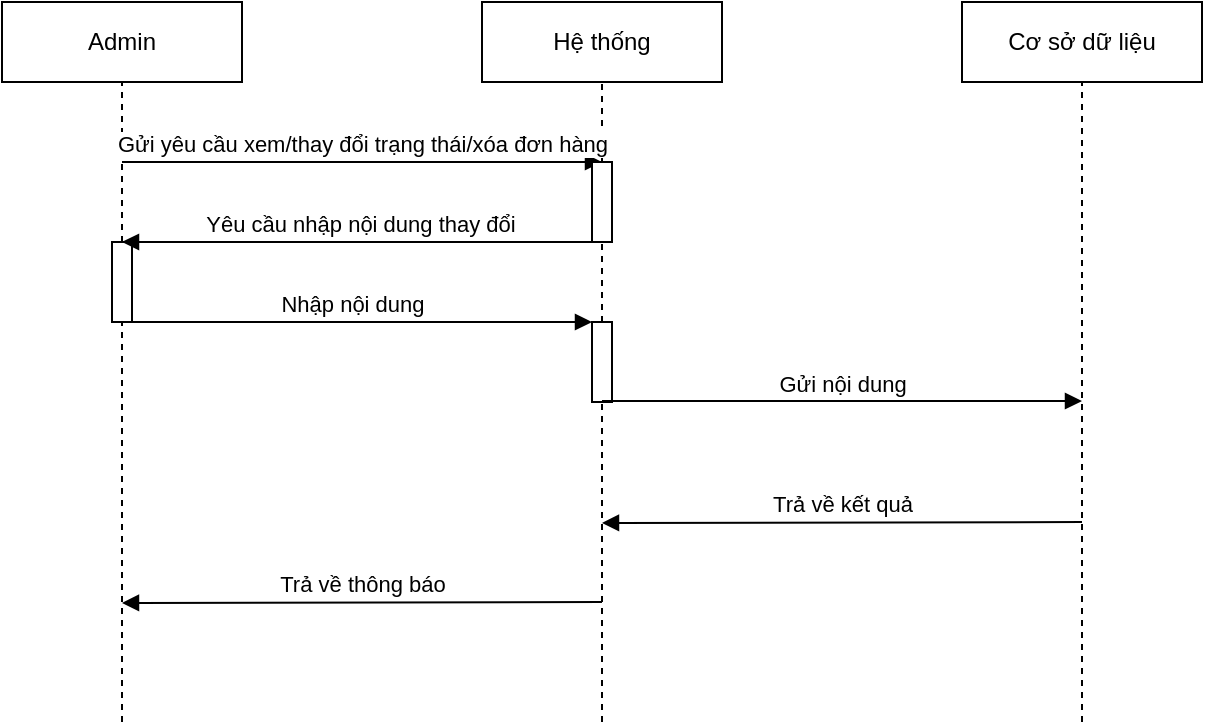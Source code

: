 <mxfile version="12.1.3" pages="1"><diagram id="ZB9kcnIsP37ftTqfN3HQ" name="Page-1"><mxGraphModel dx="565" dy="324" grid="1" gridSize="10" guides="1" tooltips="1" connect="1" arrows="1" fold="1" page="1" pageScale="1" pageWidth="850" pageHeight="1100" math="0" shadow="0"><root><mxCell id="0"/><mxCell id="1" parent="0"/><mxCell id="owgtEP9b31nXrZtU1sJL-1" value="Admin" style="rounded=0;whiteSpace=wrap;html=1;" vertex="1" parent="1"><mxGeometry width="120" height="40" as="geometry"/></mxCell><mxCell id="owgtEP9b31nXrZtU1sJL-2" value="Hệ thống" style="rounded=0;whiteSpace=wrap;html=1;" vertex="1" parent="1"><mxGeometry x="240" width="120" height="40" as="geometry"/></mxCell><mxCell id="owgtEP9b31nXrZtU1sJL-3" value="Cơ sở dữ liệu" style="rounded=0;whiteSpace=wrap;html=1;" vertex="1" parent="1"><mxGeometry x="480" width="120" height="40" as="geometry"/></mxCell><mxCell id="owgtEP9b31nXrZtU1sJL-4" value="" style="endArrow=none;dashed=1;html=1;entryX=0.5;entryY=1;entryDx=0;entryDy=0;" edge="1" parent="1" source="owgtEP9b31nXrZtU1sJL-10" target="owgtEP9b31nXrZtU1sJL-1"><mxGeometry width="50" height="50" relative="1" as="geometry"><mxPoint x="60" y="360" as="sourcePoint"/><mxPoint x="60" y="50" as="targetPoint"/></mxGeometry></mxCell><mxCell id="owgtEP9b31nXrZtU1sJL-5" value="" style="endArrow=none;dashed=1;html=1;entryX=0.5;entryY=1;entryDx=0;entryDy=0;" edge="1" parent="1" source="owgtEP9b31nXrZtU1sJL-8" target="owgtEP9b31nXrZtU1sJL-2"><mxGeometry width="50" height="50" relative="1" as="geometry"><mxPoint x="300" y="360" as="sourcePoint"/><mxPoint x="300" y="50" as="targetPoint"/></mxGeometry></mxCell><mxCell id="owgtEP9b31nXrZtU1sJL-6" value="" style="endArrow=none;dashed=1;html=1;entryX=0.5;entryY=1;entryDx=0;entryDy=0;" edge="1" parent="1" target="owgtEP9b31nXrZtU1sJL-3"><mxGeometry width="50" height="50" relative="1" as="geometry"><mxPoint x="540" y="360" as="sourcePoint"/><mxPoint x="310" y="50" as="targetPoint"/></mxGeometry></mxCell><mxCell id="owgtEP9b31nXrZtU1sJL-7" value="Gửi yêu cầu xem/thay đổi trạng thái/xóa đơn hàng" style="html=1;verticalAlign=bottom;endArrow=block;" edge="1" parent="1"><mxGeometry width="80" relative="1" as="geometry"><mxPoint x="60" y="80" as="sourcePoint"/><mxPoint x="300" y="80" as="targetPoint"/></mxGeometry></mxCell><mxCell id="owgtEP9b31nXrZtU1sJL-8" value="" style="rounded=0;whiteSpace=wrap;html=1;direction=south;" vertex="1" parent="1"><mxGeometry x="295" y="80" width="10" height="40" as="geometry"/></mxCell><mxCell id="owgtEP9b31nXrZtU1sJL-9" value="" style="endArrow=none;dashed=1;html=1;entryX=1;entryY=0.5;entryDx=0;entryDy=0;" edge="1" parent="1" source="owgtEP9b31nXrZtU1sJL-13" target="owgtEP9b31nXrZtU1sJL-8"><mxGeometry width="50" height="50" relative="1" as="geometry"><mxPoint x="300" y="360" as="sourcePoint"/><mxPoint x="-10" y="380" as="targetPoint"/></mxGeometry></mxCell><mxCell id="owgtEP9b31nXrZtU1sJL-10" value="" style="rounded=0;whiteSpace=wrap;html=1;direction=south;" vertex="1" parent="1"><mxGeometry x="55" y="120" width="10" height="40" as="geometry"/></mxCell><mxCell id="owgtEP9b31nXrZtU1sJL-11" value="" style="endArrow=none;dashed=1;html=1;entryX=1;entryY=0.5;entryDx=0;entryDy=0;" edge="1" parent="1" target="owgtEP9b31nXrZtU1sJL-10"><mxGeometry width="50" height="50" relative="1" as="geometry"><mxPoint x="60" y="360" as="sourcePoint"/><mxPoint x="60" y="40" as="targetPoint"/></mxGeometry></mxCell><mxCell id="owgtEP9b31nXrZtU1sJL-12" value="Yêu cầu nhập nội dung thay đổi" style="html=1;verticalAlign=bottom;endArrow=block;exitX=1;exitY=0.75;exitDx=0;exitDy=0;" edge="1" parent="1" source="owgtEP9b31nXrZtU1sJL-8"><mxGeometry width="80" relative="1" as="geometry"><mxPoint x="110" y="190" as="sourcePoint"/><mxPoint x="60" y="120" as="targetPoint"/></mxGeometry></mxCell><mxCell id="owgtEP9b31nXrZtU1sJL-13" value="" style="rounded=0;whiteSpace=wrap;html=1;direction=south;" vertex="1" parent="1"><mxGeometry x="295" y="160" width="10" height="40" as="geometry"/></mxCell><mxCell id="owgtEP9b31nXrZtU1sJL-14" value="" style="endArrow=none;dashed=1;html=1;entryX=1;entryY=0.5;entryDx=0;entryDy=0;" edge="1" parent="1" target="owgtEP9b31nXrZtU1sJL-13"><mxGeometry width="50" height="50" relative="1" as="geometry"><mxPoint x="300" y="360" as="sourcePoint"/><mxPoint x="300" y="120" as="targetPoint"/></mxGeometry></mxCell><mxCell id="owgtEP9b31nXrZtU1sJL-15" value="Nhập nội dung" style="html=1;verticalAlign=bottom;endArrow=block;" edge="1" parent="1"><mxGeometry width="80" relative="1" as="geometry"><mxPoint x="55" y="160" as="sourcePoint"/><mxPoint x="295" y="160" as="targetPoint"/></mxGeometry></mxCell><mxCell id="owgtEP9b31nXrZtU1sJL-16" value="Gửi nội dung" style="html=1;verticalAlign=bottom;endArrow=block;" edge="1" parent="1"><mxGeometry width="80" relative="1" as="geometry"><mxPoint x="300" y="199.5" as="sourcePoint"/><mxPoint x="540" y="199.5" as="targetPoint"/></mxGeometry></mxCell><mxCell id="owgtEP9b31nXrZtU1sJL-17" value="Trả về kết quả" style="html=1;verticalAlign=bottom;endArrow=block;exitX=1;exitY=0.75;exitDx=0;exitDy=0;" edge="1" parent="1"><mxGeometry width="80" relative="1" as="geometry"><mxPoint x="540" y="260" as="sourcePoint"/><mxPoint x="300" y="260.5" as="targetPoint"/></mxGeometry></mxCell><mxCell id="owgtEP9b31nXrZtU1sJL-18" value="Trả về thông báo" style="html=1;verticalAlign=bottom;endArrow=block;exitX=1;exitY=0.75;exitDx=0;exitDy=0;" edge="1" parent="1"><mxGeometry width="80" relative="1" as="geometry"><mxPoint x="300" y="300" as="sourcePoint"/><mxPoint x="60" y="300.5" as="targetPoint"/></mxGeometry></mxCell></root></mxGraphModel></diagram></mxfile>